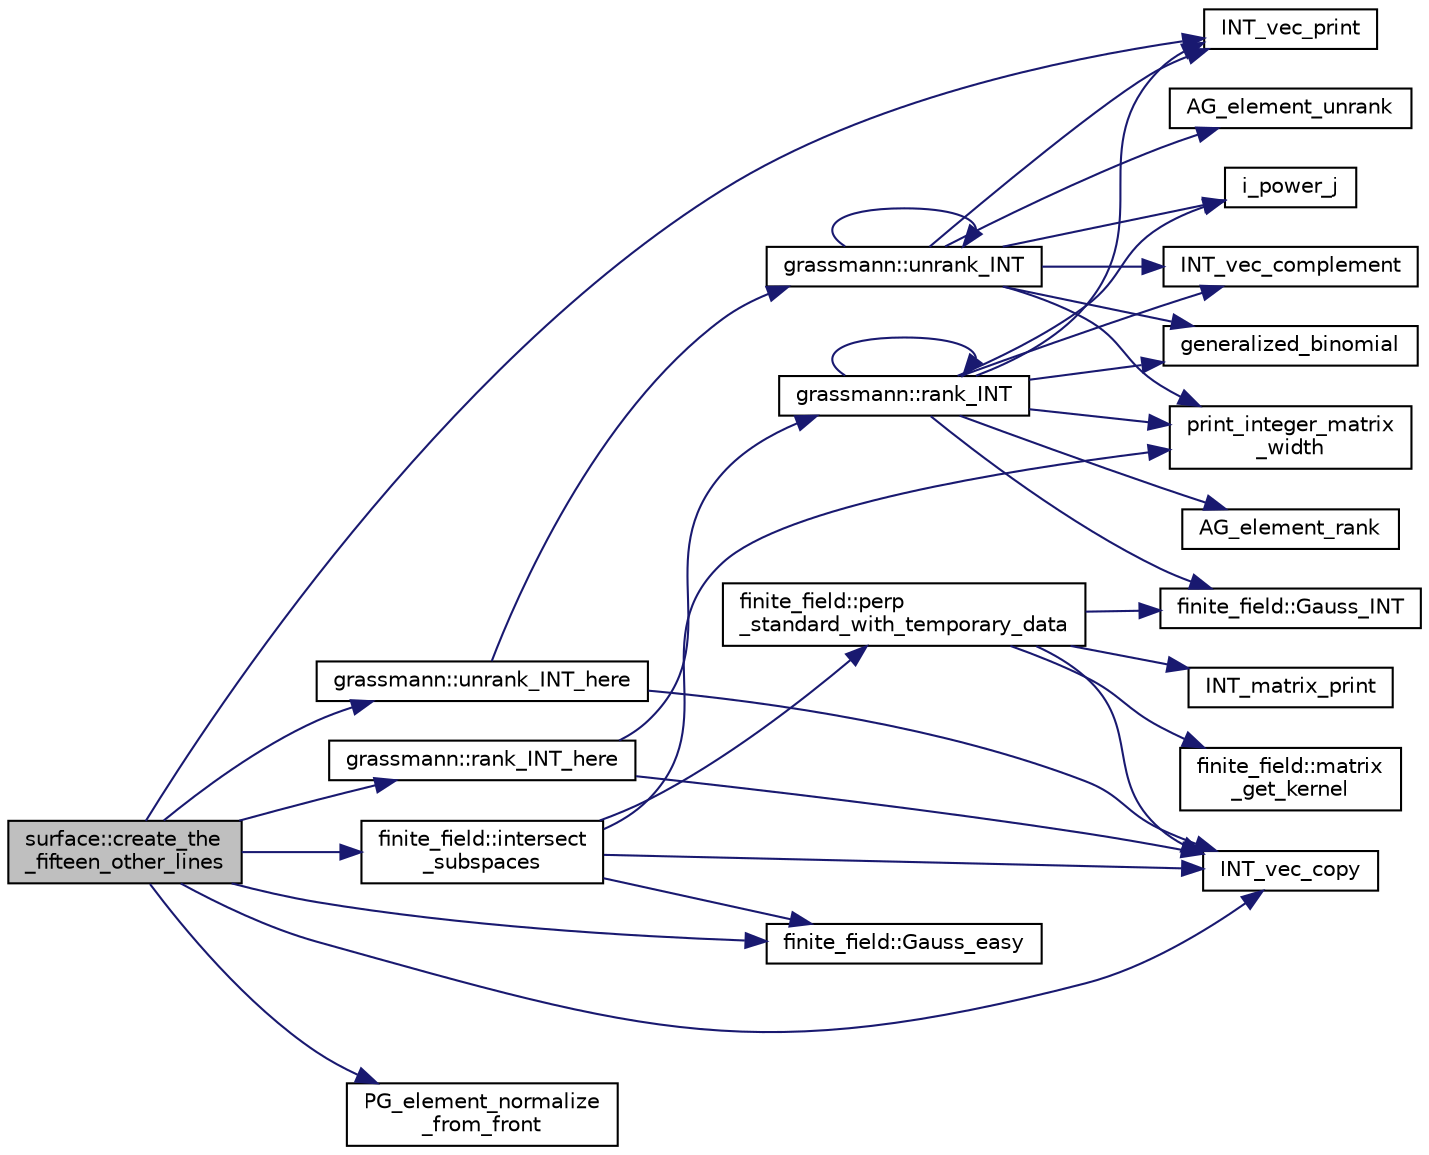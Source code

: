 digraph "surface::create_the_fifteen_other_lines"
{
  edge [fontname="Helvetica",fontsize="10",labelfontname="Helvetica",labelfontsize="10"];
  node [fontname="Helvetica",fontsize="10",shape=record];
  rankdir="LR";
  Node2297 [label="surface::create_the\l_fifteen_other_lines",height=0.2,width=0.4,color="black", fillcolor="grey75", style="filled", fontcolor="black"];
  Node2297 -> Node2298 [color="midnightblue",fontsize="10",style="solid",fontname="Helvetica"];
  Node2298 [label="grassmann::unrank_INT_here",height=0.2,width=0.4,color="black", fillcolor="white", style="filled",URL="$df/d02/classgrassmann.html#aa51bb30ed0feb7ad87d500b76e0b3cbe"];
  Node2298 -> Node2299 [color="midnightblue",fontsize="10",style="solid",fontname="Helvetica"];
  Node2299 [label="grassmann::unrank_INT",height=0.2,width=0.4,color="black", fillcolor="white", style="filled",URL="$df/d02/classgrassmann.html#a32079405b95a6da2ba1420567d762d64"];
  Node2299 -> Node2300 [color="midnightblue",fontsize="10",style="solid",fontname="Helvetica"];
  Node2300 [label="generalized_binomial",height=0.2,width=0.4,color="black", fillcolor="white", style="filled",URL="$d2/d7c/combinatorics_8_c.html#a24762dc22e45175d18ec1ec1d2556ae8"];
  Node2299 -> Node2301 [color="midnightblue",fontsize="10",style="solid",fontname="Helvetica"];
  Node2301 [label="i_power_j",height=0.2,width=0.4,color="black", fillcolor="white", style="filled",URL="$de/dc5/algebra__and__number__theory_8h.html#a39b321523e8957d701618bb5cac542b5"];
  Node2299 -> Node2302 [color="midnightblue",fontsize="10",style="solid",fontname="Helvetica"];
  Node2302 [label="AG_element_unrank",height=0.2,width=0.4,color="black", fillcolor="white", style="filled",URL="$d4/d67/geometry_8h.html#a4a33b86c87b2879b97cfa1327abe2885"];
  Node2299 -> Node2303 [color="midnightblue",fontsize="10",style="solid",fontname="Helvetica"];
  Node2303 [label="INT_vec_print",height=0.2,width=0.4,color="black", fillcolor="white", style="filled",URL="$df/dbf/sajeeb_8_c.html#a79a5901af0b47dd0d694109543c027fe"];
  Node2299 -> Node2299 [color="midnightblue",fontsize="10",style="solid",fontname="Helvetica"];
  Node2299 -> Node2304 [color="midnightblue",fontsize="10",style="solid",fontname="Helvetica"];
  Node2304 [label="INT_vec_complement",height=0.2,width=0.4,color="black", fillcolor="white", style="filled",URL="$d5/db4/io__and__os_8h.html#a2a0a724647575fcd3090c763985eb81a"];
  Node2299 -> Node2305 [color="midnightblue",fontsize="10",style="solid",fontname="Helvetica"];
  Node2305 [label="print_integer_matrix\l_width",height=0.2,width=0.4,color="black", fillcolor="white", style="filled",URL="$d5/db4/io__and__os_8h.html#aa78f3e73fc2179251bd15adbcc31573f"];
  Node2298 -> Node2306 [color="midnightblue",fontsize="10",style="solid",fontname="Helvetica"];
  Node2306 [label="INT_vec_copy",height=0.2,width=0.4,color="black", fillcolor="white", style="filled",URL="$df/dbf/sajeeb_8_c.html#ac2d875e27e009af6ec04d17254d11075"];
  Node2297 -> Node2307 [color="midnightblue",fontsize="10",style="solid",fontname="Helvetica"];
  Node2307 [label="finite_field::Gauss_easy",height=0.2,width=0.4,color="black", fillcolor="white", style="filled",URL="$df/d5a/classfinite__field.html#a32761bf6c4a41f24b7193352127db8e7"];
  Node2297 -> Node2308 [color="midnightblue",fontsize="10",style="solid",fontname="Helvetica"];
  Node2308 [label="grassmann::rank_INT_here",height=0.2,width=0.4,color="black", fillcolor="white", style="filled",URL="$df/d02/classgrassmann.html#aaeab144aec85ec523f5a4d614a86d8d7"];
  Node2308 -> Node2306 [color="midnightblue",fontsize="10",style="solid",fontname="Helvetica"];
  Node2308 -> Node2309 [color="midnightblue",fontsize="10",style="solid",fontname="Helvetica"];
  Node2309 [label="grassmann::rank_INT",height=0.2,width=0.4,color="black", fillcolor="white", style="filled",URL="$df/d02/classgrassmann.html#a1fa95ce7ecebd48b04c7a0dc75491184"];
  Node2309 -> Node2305 [color="midnightblue",fontsize="10",style="solid",fontname="Helvetica"];
  Node2309 -> Node2310 [color="midnightblue",fontsize="10",style="solid",fontname="Helvetica"];
  Node2310 [label="finite_field::Gauss_INT",height=0.2,width=0.4,color="black", fillcolor="white", style="filled",URL="$df/d5a/classfinite__field.html#adb676d2e80341b53751326e3a58beb11"];
  Node2309 -> Node2303 [color="midnightblue",fontsize="10",style="solid",fontname="Helvetica"];
  Node2309 -> Node2304 [color="midnightblue",fontsize="10",style="solid",fontname="Helvetica"];
  Node2309 -> Node2301 [color="midnightblue",fontsize="10",style="solid",fontname="Helvetica"];
  Node2309 -> Node2300 [color="midnightblue",fontsize="10",style="solid",fontname="Helvetica"];
  Node2309 -> Node2309 [color="midnightblue",fontsize="10",style="solid",fontname="Helvetica"];
  Node2309 -> Node2311 [color="midnightblue",fontsize="10",style="solid",fontname="Helvetica"];
  Node2311 [label="AG_element_rank",height=0.2,width=0.4,color="black", fillcolor="white", style="filled",URL="$d4/d67/geometry_8h.html#ab2ac908d07dd8038fd996e26bdc75c17"];
  Node2297 -> Node2303 [color="midnightblue",fontsize="10",style="solid",fontname="Helvetica"];
  Node2297 -> Node2312 [color="midnightblue",fontsize="10",style="solid",fontname="Helvetica"];
  Node2312 [label="finite_field::intersect\l_subspaces",height=0.2,width=0.4,color="black", fillcolor="white", style="filled",URL="$df/d5a/classfinite__field.html#af887ed38de1b121a4260e828d069aa3e"];
  Node2312 -> Node2306 [color="midnightblue",fontsize="10",style="solid",fontname="Helvetica"];
  Node2312 -> Node2305 [color="midnightblue",fontsize="10",style="solid",fontname="Helvetica"];
  Node2312 -> Node2313 [color="midnightblue",fontsize="10",style="solid",fontname="Helvetica"];
  Node2313 [label="finite_field::perp\l_standard_with_temporary_data",height=0.2,width=0.4,color="black", fillcolor="white", style="filled",URL="$df/d5a/classfinite__field.html#aae3cca9b5f19ae969a9c5349d14f41c0"];
  Node2313 -> Node2306 [color="midnightblue",fontsize="10",style="solid",fontname="Helvetica"];
  Node2313 -> Node2314 [color="midnightblue",fontsize="10",style="solid",fontname="Helvetica"];
  Node2314 [label="INT_matrix_print",height=0.2,width=0.4,color="black", fillcolor="white", style="filled",URL="$d5/db4/io__and__os_8h.html#afd4180a24bef3a2b584668a4eaf607ff"];
  Node2313 -> Node2310 [color="midnightblue",fontsize="10",style="solid",fontname="Helvetica"];
  Node2313 -> Node2315 [color="midnightblue",fontsize="10",style="solid",fontname="Helvetica"];
  Node2315 [label="finite_field::matrix\l_get_kernel",height=0.2,width=0.4,color="black", fillcolor="white", style="filled",URL="$df/d5a/classfinite__field.html#ac45780a927cee936df13d04d30d2d248"];
  Node2312 -> Node2307 [color="midnightblue",fontsize="10",style="solid",fontname="Helvetica"];
  Node2297 -> Node2316 [color="midnightblue",fontsize="10",style="solid",fontname="Helvetica"];
  Node2316 [label="PG_element_normalize\l_from_front",height=0.2,width=0.4,color="black", fillcolor="white", style="filled",URL="$d4/d67/geometry_8h.html#af675caf5f9975573455c8d93cb56bf95"];
  Node2297 -> Node2306 [color="midnightblue",fontsize="10",style="solid",fontname="Helvetica"];
}
